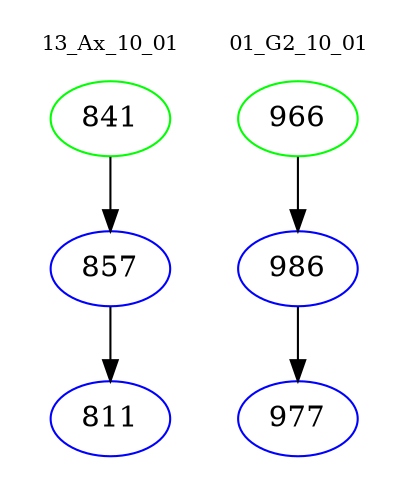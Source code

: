 digraph{
subgraph cluster_0 {
color = white
label = "13_Ax_10_01";
fontsize=10;
T0_841 [label="841", color="green"]
T0_841 -> T0_857 [color="black"]
T0_857 [label="857", color="blue"]
T0_857 -> T0_811 [color="black"]
T0_811 [label="811", color="blue"]
}
subgraph cluster_1 {
color = white
label = "01_G2_10_01";
fontsize=10;
T1_966 [label="966", color="green"]
T1_966 -> T1_986 [color="black"]
T1_986 [label="986", color="blue"]
T1_986 -> T1_977 [color="black"]
T1_977 [label="977", color="blue"]
}
}
